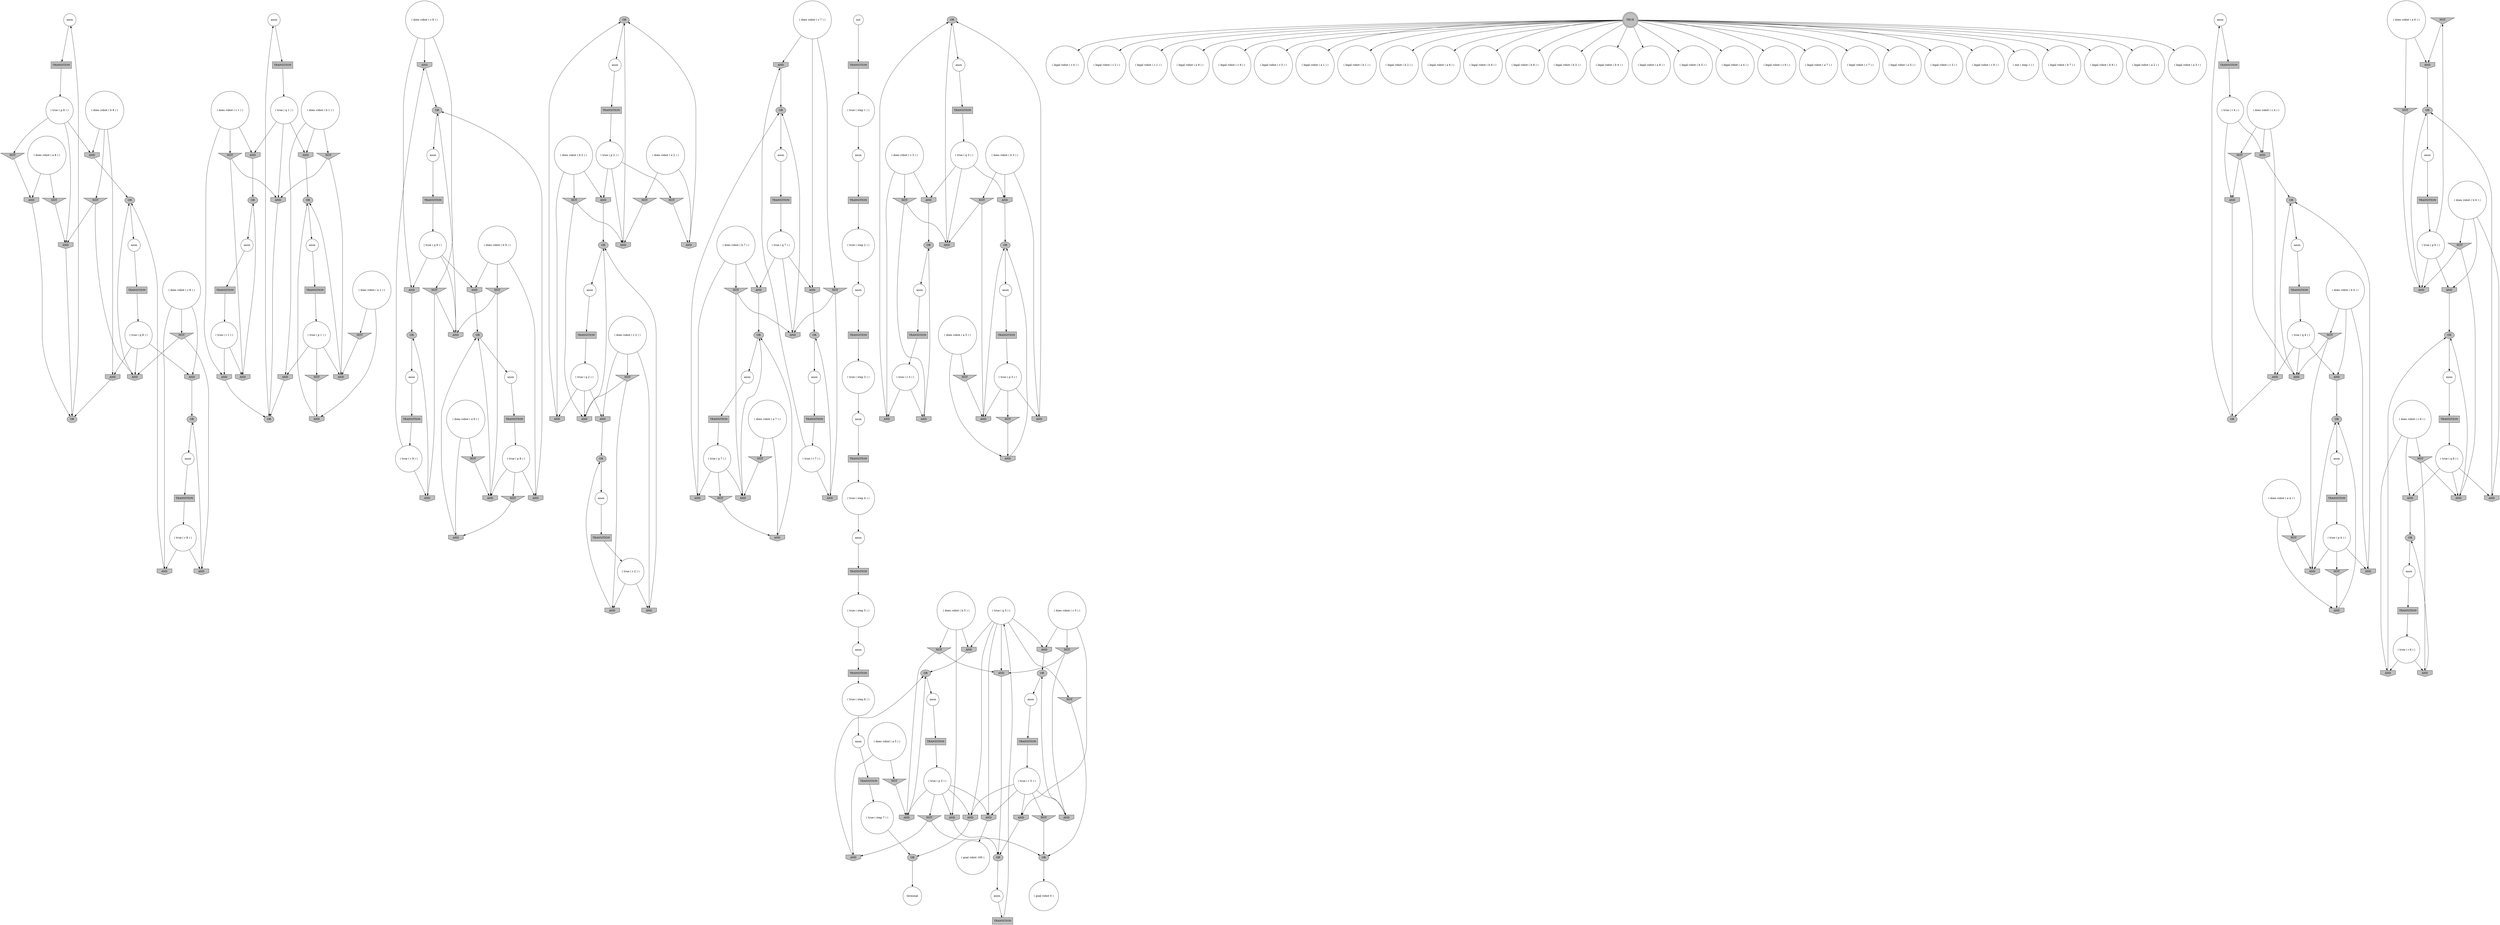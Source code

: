 digraph propNet
{
	"@7e6baf24"[shape=circle, style= filled, fillcolor=white, label="anon"]; "@7e6baf24"->"@51af7c57"; 
	"@6aa218a5"[shape=circle, style= filled, fillcolor=white, label="anon"]; "@6aa218a5"->"@51e4bece"; 
	"@201a503f"[shape=invhouse, style= filled, fillcolor=grey, label="AND"]; "@201a503f"->"@1a170b6d"; 
	"@6e2c5444"[shape=ellipse, style= filled, fillcolor=grey, label="OR"]; "@6e2c5444"->"@205074de"; 
	"@205074de"[shape=circle, style= filled, fillcolor=white, label="anon"]; "@205074de"->"@6588c838"; 
	"@63220fd1"[shape=circle, style= filled, fillcolor=white, label="( does robot ( c 7 ) )"]; "@63220fd1"->"@244e5056"; "@63220fd1"->"@410c6406"; "@63220fd1"->"@513c952f"; 
	"@cb78915"[shape=box, style= filled, fillcolor=grey, label="TRANSITION"]; "@cb78915"->"@4c4936f3"; 
	"@2c164804"[shape=circle, style= filled, fillcolor=white, label="( true ( r 2 ) )"]; "@2c164804"->"@36d83365"; "@2c164804"->"@4965d0e0"; 
	"@6f603bdc"[shape=circle, style= filled, fillcolor=white, label="( goal robot 0 )"]; 
	"@a0405f6"[shape=invhouse, style= filled, fillcolor=grey, label="AND"]; "@a0405f6"->"@5330cb4b"; 
	"@4a52fecf"[shape=ellipse, style= filled, fillcolor=grey, label="OR"]; "@4a52fecf"->"@ed6ee28"; 
	"@5cef0cdb"[shape=circle, style= filled, fillcolor=white, label="( true ( q 3 ) )"]; "@5cef0cdb"->"@6e7d3050"; "@5cef0cdb"->"@26556949"; "@5cef0cdb"->"@4e2d8ecc"; 
	"@14b03ea"[shape=circle, style= filled, fillcolor=white, label="( legal robot ( c 4 ) )"]; 
	"@7481933a"[shape=circle, style= filled, fillcolor=white, label="( true ( p 1 ) )"]; "@7481933a"->"@4fa3551c"; "@7481933a"->"@6bb5eba4"; "@7481933a"->"@455e0638"; 
	"@67635aad"[shape=circle, style= filled, fillcolor=white, label="( legal robot ( c 2 ) )"]; 
	"@2377ab84"[shape=circle, style= filled, fillcolor=white, label="anon"]; "@2377ab84"->"@620645fd"; 
	"@3c9ce70"[shape=circle, style= filled, fillcolor=white, label="( does robot ( a 1 ) )"]; "@3c9ce70"->"@36101d01"; "@3c9ce70"->"@6c28ca1c"; 
	"@4ea7ae01"[shape=circle, style= filled, fillcolor=white, label="anon"]; "@4ea7ae01"->"@10ddcd98"; 
	"@263945e2"[shape=invtriangle, style= filled, fillcolor=grey, label="NOT"]; "@263945e2"->"@32efe27b"; 
	"@1d2b9f14"[shape=invtriangle, style= filled, fillcolor=grey, label="NOT"]; "@1d2b9f14"->"@61ffbcb"; "@1d2b9f14"->"@1ad8e902"; 
	"@4c4936f3"[shape=circle, style= filled, fillcolor=white, label="( true ( step 6 ) )"]; "@4c4936f3"->"@6db248c"; 
	"@64b041b0"[shape=circle, style= filled, fillcolor=white, label="anon"]; "@64b041b0"->"@4856d149"; 
	"@41aef798"[shape=box, style= filled, fillcolor=grey, label="TRANSITION"]; "@41aef798"->"@10bcc8f4"; 
	"@4178feba"[shape=invhouse, style= filled, fillcolor=grey, label="AND"]; "@4178feba"->"@6e2c5444"; 
	"@7f32e910"[shape=circle, style= filled, fillcolor=white, label="( legal robot ( c 1 ) )"]; 
	"@2a44b7f7"[shape=circle, style= filled, fillcolor=white, label="anon"]; "@2a44b7f7"->"@3f65cebb"; 
	"@2106b56a"[shape=circle, style= filled, fillcolor=white, label="terminal"]; 
	"@5ad3c69c"[shape=invhouse, style= filled, fillcolor=grey, label="AND"]; "@5ad3c69c"->"@5330cb4b"; 
	"@4e62974e"[shape=invhouse, style= filled, fillcolor=grey, label="AND"]; "@4e62974e"->"@1a170b6d"; 
	"@541b55f2"[shape=ellipse, style= filled, fillcolor=grey, label="OR"]; "@541b55f2"->"@4ea7ae01"; 
	"@37d7a424"[shape=circle, style= filled, fillcolor=white, label="anon"]; "@37d7a424"->"@40ad8bb4"; 
	"@7c5438e1"[shape=circle, style= filled, fillcolor=white, label="( true ( step 5 ) )"]; "@7c5438e1"->"@77cb8e0f"; 
	"@1740d415"[shape=ellipse, style= filled, fillcolor=grey, label="OR"]; "@1740d415"->"@2123baa0"; 
	"@4fa3551c"[shape=invtriangle, style= filled, fillcolor=grey, label="NOT"]; "@4fa3551c"->"@6c28ca1c"; 
	"@34189cab"[shape=invhouse, style= filled, fillcolor=grey, label="AND"]; "@34189cab"->"@4fb7a553"; 
	"@7fb6a1c4"[shape=circle, style= filled, fillcolor=white, label="( goal robot 100 )"]; 
	"@456c1227"[shape=circle, style= filled, fillcolor=white, label="( does robot ( a 9 ) )"]; "@456c1227"->"@3a1be20c"; "@456c1227"->"@28a7bd7a"; 
	"@a9db0e2"[shape=circle, style= filled, fillcolor=white, label="( does robot ( c 2 ) )"]; "@a9db0e2"->"@76c7cadf"; "@a9db0e2"->"@470794d4"; "@a9db0e2"->"@4965d0e0"; 
	"@2beb717e"[shape=invtriangle, style= filled, fillcolor=grey, label="NOT"]; "@2beb717e"->"@8537d55"; "@2beb717e"->"@6e681db8"; 
	"@40ad8bb4"[shape=box, style= filled, fillcolor=grey, label="TRANSITION"]; "@40ad8bb4"->"@72cc5002"; 
	"@c77a748"[shape=circle, style= filled, fillcolor=white, label="( true ( step 3 ) )"]; "@c77a748"->"@40bbc1f6"; 
	"@420253af"[shape=invtriangle, style= filled, fillcolor=grey, label="NOT"]; "@420253af"->"@282bfa91"; 
	"@251c135c"[shape=circle, style= filled, fillcolor=white, label="anon"]; "@251c135c"->"@7f4c352e"; 
	"@228ab65"[shape=ellipse, style= filled, fillcolor=grey, label="OR"]; "@228ab65"->"@3c0c74fe"; 
	"@5323961b"[shape=invhouse, style= filled, fillcolor=grey, label="AND"]; "@5323961b"->"@aa1b4e7"; 
	"@60666a53"[shape=invhouse, style= filled, fillcolor=grey, label="AND"]; "@60666a53"->"@2dd5b883"; 
	"@57e2793d"[shape=circle, style= filled, fillcolor=white, label="( legal robot ( a 9 ) )"]; 
	"@53b258fa"[shape=invtriangle, style= filled, fillcolor=grey, label="NOT"]; "@53b258fa"->"@61efb003"; 
	"@589cecf"[shape=circle, style= filled, fillcolor=white, label="( legal robot ( c 9 ) )"]; 
	"@415b15ab"[shape=circle, style= filled, fillcolor=white, label="( legal robot ( c 5 ) )"]; 
	"@181f327e"[shape=invtriangle, style= filled, fillcolor=grey, label="NOT"]; "@181f327e"->"@282bfa91"; "@181f327e"->"@862fb35"; 
	"@2279ecf4"[shape=circle, style= filled, fillcolor=white, label="( true ( step 7 ) )"]; "@2279ecf4"->"@6cf84b0a"; 
	"@2586b11c"[shape=circle, style= filled, fillcolor=white, label="anon"]; "@2586b11c"->"@61ae717f"; 
	"@140e3010"[shape=invhouse, style= filled, fillcolor=grey, label="AND"]; "@140e3010"->"@55d4ee7e"; 
	"@54edd9de"[shape=box, style= filled, fillcolor=grey, label="TRANSITION"]; "@54edd9de"->"@42bc0eba"; 
	"@6434d75f"[shape=invtriangle, style= filled, fillcolor=grey, label="NOT"]; "@6434d75f"->"@57249e1a"; "@6434d75f"->"@4927d15e"; 
	"@40395aaf"[shape=circle, style= filled, fillcolor=white, label="( legal robot ( a 1 ) )"]; 
	"@1a170b6d"[shape=ellipse, style= filled, fillcolor=grey, label="OR"]; "@1a170b6d"->"@5eef2e7c"; 
	"@35a271f5"[shape=invtriangle, style= filled, fillcolor=grey, label="NOT"]; "@35a271f5"->"@19ed00d1"; 
	"@3ffef80a"[shape=invhouse, style= filled, fillcolor=grey, label="AND"]; "@3ffef80a"->"@55d4ee7e"; 
	"@7897aaa6"[shape=invhouse, style= filled, fillcolor=grey, label="AND"]; "@7897aaa6"->"@28d4ff95"; 
	"@4a93837b"[shape=invhouse, style= filled, fillcolor=grey, label="AND"]; "@4a93837b"->"@6290ebfe"; 
	"@44af17c7"[shape=invtriangle, style= filled, fillcolor=grey, label="NOT"]; "@44af17c7"->"@43422d0b"; "@44af17c7"->"@862fb35"; 
	"@455e0638"[shape=invhouse, style= filled, fillcolor=grey, label="AND"]; "@455e0638"->"@2e595420"; 
	"@5f8f127c"[shape=invhouse, style= filled, fillcolor=grey, label="AND"]; "@5f8f127c"->"@4a52fecf"; 
	"@7f0ab78a"[shape=circle, style= filled, fillcolor=white, label="( does robot ( c 6 ) )"]; "@7f0ab78a"->"@7a120cb3"; "@7f0ab78a"->"@1898062f"; "@7f0ab78a"->"@6d3d7254"; 
	"@76190efc"[shape=circle, style= filled, fillcolor=white, label="( legal robot ( b 1 ) )"]; 
	"@4349e631"[shape=invtriangle, style= filled, fillcolor=grey, label="NOT"]; "@4349e631"->"@28a7bd7a"; 
	"@57249e1a"[shape=invhouse, style= filled, fillcolor=grey, label="AND"]; "@57249e1a"->"@1a7b5617"; 
	"@74a638fc"[shape=ellipse, style= filled, fillcolor=grey, label="OR"]; "@74a638fc"->"@4ce76438"; 
	"@4eda1515"[shape=invhouse, style= filled, fillcolor=grey, label="AND"]; "@4eda1515"->"@6b64bff9"; 
	"@123e1d25"[shape=circle, style= filled, fillcolor=white, label="( does robot ( c 9 ) )"]; "@123e1d25"->"@201a503f"; "@123e1d25"->"@2beb717e"; "@123e1d25"->"@2140243b"; 
	"@5694fe42"[shape=invtriangle, style= filled, fillcolor=grey, label="NOT"]; "@5694fe42"->"@41b9da92"; 
	"@55d4ee7e"[shape=ellipse, style= filled, fillcolor=grey, label="OR"]; "@55d4ee7e"->"@e75be38"; 
	"@36101d01"[shape=invtriangle, style= filled, fillcolor=grey, label="NOT"]; "@36101d01"->"@6bb5eba4"; 
	"@5b25d568"[shape=box, style= filled, fillcolor=grey, label="TRANSITION"]; "@5b25d568"->"@5d1d20d3"; 
	"@62ee558f"[shape=invhouse, style= filled, fillcolor=grey, label="AND"]; "@62ee558f"->"@1740d415"; 
	"@6d3d7254"[shape=invhouse, style= filled, fillcolor=grey, label="AND"]; "@6d3d7254"->"@74a638fc"; 
	"@1c2d5534"[shape=circle, style= filled, fillcolor=white, label="( does robot ( c 4 ) )"]; "@1c2d5534"->"@6434d75f"; "@1c2d5534"->"@67032bc9"; "@1c2d5534"->"@37d6d61d"; 
	"@5e1645b9"[shape=circle, style= filled, fillcolor=white, label="( true ( p 4 ) )"]; "@5e1645b9"->"@502c06b2"; "@5e1645b9"->"@3eb8f71"; "@5e1645b9"->"@69ba045"; 
	"@3f9ab00e"[shape=circle, style= filled, fillcolor=white, label="( true ( p 5 ) )"]; "@3f9ab00e"->"@bc22eb"; "@3f9ab00e"->"@26a0c73f"; "@3f9ab00e"->"@282bfa91"; "@3f9ab00e"->"@1ee99d0f"; "@3f9ab00e"->"@563b100c"; 
	"@5b31fd9"[shape=invtriangle, style= filled, fillcolor=grey, label="NOT"]; "@5b31fd9"->"@61ffbcb"; "@5b31fd9"->"@32efe27b"; 
	"@5d1d20d3"[shape=circle, style= filled, fillcolor=white, label="( true ( q 6 ) )"]; "@5d1d20d3"->"@2180e7a4"; "@5d1d20d3"->"@4c767fb3"; "@5d1d20d3"->"@6d3d7254"; 
	"@6f96eed5"[shape=circle, style= filled, fillcolor=white, label="( legal robot ( b 2 ) )"]; 
	"@6da05bdb"[shape=invhouse, style= filled, fillcolor=grey, label="AND"]; "@6da05bdb"->"@6b64bff9"; 
	"@219a6087"[shape=circle, style= filled, fillcolor=white, label="( does robot ( b 2 ) )"]; "@219a6087"->"@56dc64a2"; "@219a6087"->"@1e37504d"; "@219a6087"->"@24c759f5"; 
	"@12260d8d"[shape=box, style= filled, fillcolor=grey, label="TRANSITION"]; "@12260d8d"->"@7c4e7958"; 
	"@7c959fa1"[shape=circle, style= filled, fillcolor=white, label="( does robot ( b 9 ) )"]; "@7c959fa1"->"@4e62974e"; "@7c959fa1"->"@140e3010"; "@7c959fa1"->"@432342ed"; 
	"@2653aed4"[shape=ellipse, style= filled, fillcolor=grey, label="OR"]; "@2653aed4"->"@3ffaf3f4"; 
	"@26556949"[shape=invhouse, style= filled, fillcolor=grey, label="AND"]; "@26556949"->"@4a52fecf"; 
	"@32b8f675"[shape=circle, style= filled, fillcolor=white, label="( legal robot ( a 6 ) )"]; 
	"@6883fde6"[shape=circle, style= filled, fillcolor=white, label="anon"]; "@6883fde6"->"@580c5da6"; 
	"@46013dd8"[shape=box, style= filled, fillcolor=grey, label="TRANSITION"]; "@46013dd8"->"@5e1645b9"; 
	"@6dfbe226"[shape=circle, style= filled, fillcolor=white, label="( legal robot ( b 6 ) )"]; 
	"@51e4bece"[shape=box, style= filled, fillcolor=grey, label="TRANSITION"]; "@51e4bece"->"@3aeebf17"; 
	"@4f9e3e24"[shape=circle, style= filled, fillcolor=white, label="( true ( r 1 ) )"]; "@4f9e3e24"->"@4eda1515"; "@4f9e3e24"->"@115872f5"; 
	"@6cb6a34"[shape=circle, style= filled, fillcolor=white, label="( does robot ( b 4 ) )"]; "@6cb6a34"->"@48423606"; "@6cb6a34"->"@14a97f68"; "@6cb6a34"->"@69ba045"; 
	"@4965d0e0"[shape=invhouse, style= filled, fillcolor=grey, label="AND"]; "@4965d0e0"->"@30b16f5f"; 
	"@af4627"[shape=circle, style= filled, fillcolor=white, label="( legal robot ( b 8 ) )"]; 
	"@66f4652"[shape=invhouse, style= filled, fillcolor=grey, label="AND"]; "@66f4652"->"@6fa8bd74"; 
	"@59d794d"[shape=ellipse, style= filled, fillcolor=grey, label="OR"]; "@59d794d"->"@2586b11c"; 
	"@66863941"[shape=doublecircle, style= filled, fillcolor=grey, label="TRUE"]; "@66863941"->"@32b8f675"; "@66863941"->"@43eeba19"; "@66863941"->"@6dfbe226"; "@66863941"->"@57e2793d"; "@66863941"->"@589cecf"; "@66863941"->"@415b15ab"; "@66863941"->"@af4627"; "@66863941"->"@6726fef6"; "@66863941"->"@40395aaf"; "@66863941"->"@7570b819"; "@66863941"->"@14b03ea"; "@66863941"->"@7326aaca"; "@66863941"->"@159811ce"; "@66863941"->"@42ebaf12"; "@66863941"->"@67635aad"; "@66863941"->"@76190efc"; "@66863941"->"@785606f3"; "@66863941"->"@63edf84f"; "@66863941"->"@d3c9557"; "@66863941"->"@2bd648e2"; "@66863941"->"@1a687ae0"; "@66863941"->"@33bc6533"; "@66863941"->"@7f32e910"; "@66863941"->"@312cfd62"; "@66863941"->"@1e1a1b2f"; "@66863941"->"@6f96eed5"; "@66863941"->"@470898b"; "@66863941"->"@5585c0de"; 
	"@76c7cadf"[shape=invtriangle, style= filled, fillcolor=grey, label="NOT"]; "@76c7cadf"->"@57c501f7"; "@76c7cadf"->"@36d83365"; 
	"@3a1be20c"[shape=invtriangle, style= filled, fillcolor=grey, label="NOT"]; "@3a1be20c"->"@3ffef80a"; 
	"@1e37504d"[shape=invtriangle, style= filled, fillcolor=grey, label="NOT"]; "@1e37504d"->"@57c501f7"; "@1e37504d"->"@4178feba"; 
	"@4dc67b54"[shape=circle, style= filled, fillcolor=white, label="( true ( r 3 ) )"]; "@4dc67b54"->"@5f8f127c"; "@4dc67b54"->"@7a856d3b"; 
	"@8537d55"[shape=invhouse, style= filled, fillcolor=grey, label="AND"]; "@8537d55"->"@1a170b6d"; 
	"@69ba045"[shape=invhouse, style= filled, fillcolor=grey, label="AND"]; "@69ba045"->"@1a7b5617"; 
	"@304caadb"[shape=invtriangle, style= filled, fillcolor=grey, label="NOT"]; "@304caadb"->"@5ad3c69c"; 
	"@17510d96"[shape=circle, style= filled, fillcolor=white, label="anon"]; "@17510d96"->"@16e7eec9"; 
	"@aaf063"[shape=box, style= filled, fillcolor=grey, label="TRANSITION"]; "@aaf063"->"@757753a8"; 
	"@24c759f5"[shape=invhouse, style= filled, fillcolor=grey, label="AND"]; "@24c759f5"->"@6e2c5444"; 
	"@5106def2"[shape=circle, style= filled, fillcolor=white, label="anon"]; "@5106def2"->"@54edd9de"; 
	"@72cc5002"[shape=circle, style= filled, fillcolor=white, label="( true ( q 5 ) )"]; "@72cc5002"->"@26a0c73f"; "@72cc5002"->"@682573a8"; "@72cc5002"->"@3f705316"; "@72cc5002"->"@34189cab"; "@72cc5002"->"@862fb35"; "@72cc5002"->"@563b100c"; 
	"@2d9b4fac"[shape=circle, style= filled, fillcolor=white, label="( true ( r 5 ) )"]; "@2d9b4fac"->"@26a0c73f"; "@2d9b4fac"->"@43422d0b"; "@2d9b4fac"->"@7897aaa6"; "@2d9b4fac"->"@12b27c38"; "@2d9b4fac"->"@563b100c"; 
	"@d3c9557"[shape=circle, style= filled, fillcolor=white, label="( legal robot ( a 5 ) )"]; 
	"@50078e"[shape=circle, style= filled, fillcolor=white, label="anon"]; "@50078e"->"@43ad4a"; 
	"@48423606"[shape=invhouse, style= filled, fillcolor=grey, label="AND"]; "@48423606"->"@228ab65"; 
	"@7c4e7958"[shape=circle, style= filled, fillcolor=white, label="( true ( p 9 ) )"]; "@7c4e7958"->"@4e62974e"; "@7c4e7958"->"@3ffef80a"; "@7c4e7958"->"@4349e631"; 
	"@5eb9fde"[shape=circle, style= filled, fillcolor=white, label="( does robot ( a 7 ) )"]; "@5eb9fde"->"@6e247d4a"; "@5eb9fde"->"@304caadb"; 
	"@4e2d8ecc"[shape=invhouse, style= filled, fillcolor=grey, label="AND"]; "@4e2d8ecc"->"@6290ebfe"; 
	"@33bc6533"[shape=circle, style= filled, fillcolor=white, label="( init ( step 1 ) )"]; 
	"@4c767fb3"[shape=invhouse, style= filled, fillcolor=grey, label="AND"]; "@4c767fb3"->"@1535d18b"; 
	"@6c28ca1c"[shape=invhouse, style= filled, fillcolor=grey, label="AND"]; "@6c28ca1c"->"@541b55f2"; 
	"@19176e5f"[shape=invhouse, style= filled, fillcolor=grey, label="AND"]; "@19176e5f"->"@541b55f2"; 
	"@e75be38"[shape=circle, style= filled, fillcolor=white, label="anon"]; "@e75be38"->"@12260d8d"; 
	"@25de152f"[shape=circle, style= filled, fillcolor=white, label="anon"]; "@25de152f"->"@5b25d568"; 
	"@6588c838"[shape=box, style= filled, fillcolor=grey, label="TRANSITION"]; "@6588c838"->"@6e9b86ea"; 
	"@28caea19"[shape=ellipse, style= filled, fillcolor=grey, label="OR"]; "@28caea19"->"@21cf243b"; 
	"@43ad4a"[shape=box, style= filled, fillcolor=grey, label="TRANSITION"]; "@43ad4a"->"@16d0a6a3"; 
	"@28a7bd7a"[shape=invhouse, style= filled, fillcolor=grey, label="AND"]; "@28a7bd7a"->"@55d4ee7e"; 
	"@1535d18b"[shape=ellipse, style= filled, fillcolor=grey, label="OR"]; "@1535d18b"->"@50078e"; 
	"@5eef2e7c"[shape=circle, style= filled, fillcolor=white, label="anon"]; "@5eef2e7c"->"@3bc634b9"; 
	"@862fb35"[shape=invhouse, style= filled, fillcolor=grey, label="AND"]; "@862fb35"->"@28d4ff95"; 
	"@535c458c"[shape=invtriangle, style= filled, fillcolor=grey, label="NOT"]; "@535c458c"->"@4eda1515"; "@535c458c"->"@2a7d2796"; 
	"@4f13f501"[shape=invhouse, style= filled, fillcolor=grey, label="AND"]; "@4f13f501"->"@1740d415"; 
	"@26c42804"[shape=circle, style= filled, fillcolor=white, label="( does robot ( b 5 ) )"]; "@26c42804"->"@bc22eb"; "@26c42804"->"@181f327e"; "@26c42804"->"@34189cab"; 
	"@61ffbcb"[shape=invhouse, style= filled, fillcolor=grey, label="AND"]; "@61ffbcb"->"@1740d415"; 
	"@3bc634b9"[shape=box, style= filled, fillcolor=grey, label="TRANSITION"]; "@3bc634b9"->"@7a0aae8a"; 
	"@16e7eec9"[shape=box, style= filled, fillcolor=grey, label="TRANSITION"]; "@16e7eec9"->"@12fcdf5"; 
	"@513c952f"[shape=invtriangle, style= filled, fillcolor=grey, label="NOT"]; "@513c952f"->"@2fa847df"; "@513c952f"->"@60666a53"; 
	"@115872f5"[shape=invhouse, style= filled, fillcolor=grey, label="AND"]; "@115872f5"->"@2e595420"; 
	"@32efe27b"[shape=invhouse, style= filled, fillcolor=grey, label="AND"]; "@32efe27b"->"@aa1b4e7"; 
	"@675926d1"[shape=invhouse, style= filled, fillcolor=grey, label="AND"]; "@675926d1"->"@aa1b4e7"; 
	"@41b9da92"[shape=invhouse, style= filled, fillcolor=grey, label="AND"]; "@41b9da92"->"@6290ebfe"; 
	"@63cea096"[shape=circle, style= filled, fillcolor=white, label="( true ( r 7 ) )"]; "@63cea096"->"@60666a53"; "@63cea096"->"@244e5056"; 
	"@56dc64a2"[shape=invhouse, style= filled, fillcolor=grey, label="AND"]; "@56dc64a2"->"@30b16f5f"; 
	"@51d2bb9f"[shape=invtriangle, style= filled, fillcolor=grey, label="NOT"]; "@51d2bb9f"->"@621bedb0"; 
	"@3f705316"[shape=invtriangle, style= filled, fillcolor=grey, label="NOT"]; "@3f705316"->"@4e3e97cd"; 
	"@42ebaf12"[shape=circle, style= filled, fillcolor=white, label="( legal robot ( c 6 ) )"]; 
	"@3f65cebb"[shape=box, style= filled, fillcolor=grey, label="TRANSITION"]; "@3f65cebb"->"@63cea096"; 
	"@39bde3d2"[shape=circle, style= filled, fillcolor=white, label="( does robot ( c 3 ) )"]; "@39bde3d2"->"@6e7d3050"; "@39bde3d2"->"@61b80d9b"; "@39bde3d2"->"@5f8f127c"; 
	"@4fc0cb76"[shape=circle, style= filled, fillcolor=white, label="( does robot ( b 3 ) )"]; "@4fc0cb76"->"@7a6dd8e1"; "@4fc0cb76"->"@5efe087b"; "@4fc0cb76"->"@4e2d8ecc"; 
	"@6088b858"[shape=invhouse, style= filled, fillcolor=grey, label="AND"]; "@6088b858"->"@38002f54"; 
	"@5f159e0c"[shape=invhouse, style= filled, fillcolor=grey, label="AND"]; "@5f159e0c"->"@4fb7a553"; 
	"@580c5da6"[shape=box, style= filled, fillcolor=grey, label="TRANSITION"]; "@580c5da6"->"@7c5438e1"; 
	"@10ddcd98"[shape=box, style= filled, fillcolor=grey, label="TRANSITION"]; "@10ddcd98"->"@7481933a"; 
	"@2f368c5d"[shape=circle, style= filled, fillcolor=white, label="( does robot ( a 8 ) )"]; "@2f368c5d"->"@263945e2"; "@2f368c5d"->"@675926d1"; 
	"@659adc2c"[shape=invtriangle, style= filled, fillcolor=grey, label="NOT"]; "@659adc2c"->"@2180e7a4"; "@659adc2c"->"@19ed00d1"; 
	"@568bf3ec"[shape=box, style= filled, fillcolor=grey, label="TRANSITION"]; "@568bf3ec"->"@4dc67b54"; 
	"@1a7b5617"[shape=ellipse, style= filled, fillcolor=grey, label="OR"]; "@1a7b5617"->"@17510d96"; 
	"@6437a04c"[shape=box, style= filled, fillcolor=grey, label="TRANSITION"]; "@6437a04c"->"@16a99013"; 
	"@36d83365"[shape=invhouse, style= filled, fillcolor=grey, label="AND"]; "@36d83365"->"@59d794d"; 
	"@67032bc9"[shape=invhouse, style= filled, fillcolor=grey, label="AND"]; "@67032bc9"->"@66a33414"; 
	"@14235085"[shape=circle, style= filled, fillcolor=white, label="anon"]; "@14235085"->"@7711089b"; 
	"@64e4776b"[shape=circle, style= filled, fillcolor=white, label="( does robot ( c 1 ) )"]; "@64e4776b"->"@535c458c"; "@64e4776b"->"@6da05bdb"; "@64e4776b"->"@115872f5"; 
	"@604ee1f1"[shape=invtriangle, style= filled, fillcolor=grey, label="NOT"]; "@604ee1f1"->"@5ad3c69c"; "@604ee1f1"->"@2fa847df"; 
	"@7a6dd8e1"[shape=invtriangle, style= filled, fillcolor=grey, label="NOT"]; "@7a6dd8e1"->"@26556949"; "@7a6dd8e1"->"@41b9da92"; 
	"@26a0c73f"[shape=invhouse, style= filled, fillcolor=grey, label="AND"]; "@26a0c73f"->"@7fb6a1c4"; 
	"@3f70119f"[shape=circle, style= filled, fillcolor=white, label="( does robot ( a 3 ) )"]; "@3f70119f"->"@5694fe42"; "@3f70119f"->"@4a93837b"; 
	"@43422d0b"[shape=invhouse, style= filled, fillcolor=grey, label="AND"]; "@43422d0b"->"@66e9b6a"; 
	"@147ae747"[shape=circle, style= filled, fillcolor=white, label="( true ( q 7 ) )"]; "@147ae747"->"@2fa847df"; "@147ae747"->"@410c6406"; "@147ae747"->"@a0405f6"; 
	"@273f212a"[shape=invtriangle, style= filled, fillcolor=grey, label="NOT"]; "@273f212a"->"@4178feba"; 
	"@5be04861"[shape=circle, style= filled, fillcolor=white, label="( does robot ( b 1 ) )"]; "@5be04861"->"@455e0638"; "@5be04861"->"@19176e5f"; "@5be04861"->"@61b00766"; 
	"@2e595420"[shape=ellipse, style= filled, fillcolor=grey, label="OR"]; "@2e595420"->"@6aa218a5"; 
	"@519549e"[shape=circle, style= filled, fillcolor=white, label="( does robot ( a 5 ) )"]; "@519549e"->"@5f159e0c"; "@519549e"->"@420253af"; 
	"@42bc0eba"[shape=circle, style= filled, fillcolor=white, label="( true ( q 2 ) )"]; "@42bc0eba"->"@470794d4"; "@42bc0eba"->"@57c501f7"; "@42bc0eba"->"@24c759f5"; 
	"@5fe940a6"[shape=invtriangle, style= filled, fillcolor=grey, label="NOT"]; "@5fe940a6"->"@4a93837b"; 
	"@22fe135d"[shape=circle, style= filled, fillcolor=white, label="( true ( p 8 ) )"]; "@22fe135d"->"@4f13f501"; "@22fe135d"->"@51b1ab1d"; "@22fe135d"->"@32efe27b"; 
	"@13d86a73"[shape=circle, style= filled, fillcolor=white, label="init"]; "@13d86a73"->"@6534ae32"; 
	"@4856d149"[shape=box, style= filled, fillcolor=grey, label="TRANSITION"]; "@4856d149"->"@552297d7"; 
	"@7a0aae8a"[shape=circle, style= filled, fillcolor=white, label="( true ( q 9 ) )"]; "@7a0aae8a"->"@8537d55"; "@7a0aae8a"->"@140e3010"; "@7a0aae8a"->"@2140243b"; 
	"@3be7a755"[shape=circle, style= filled, fillcolor=white, label="( does robot ( b 6 ) )"]; "@3be7a755"->"@659adc2c"; "@3be7a755"->"@3190dc79"; "@3be7a755"->"@4c767fb3"; 
	"@21cf243b"[shape=circle, style= filled, fillcolor=white, label="anon"]; "@21cf243b"->"@568bf3ec"; 
	"@7570b819"[shape=circle, style= filled, fillcolor=white, label="( legal robot ( a 8 ) )"]; 
	"@470794d4"[shape=invhouse, style= filled, fillcolor=grey, label="AND"]; "@470794d4"->"@59d794d"; 
	"@159811ce"[shape=circle, style= filled, fillcolor=white, label="( legal robot ( a 4 ) )"]; 
	"@57f2e95f"[shape=box, style= filled, fillcolor=grey, label="TRANSITION"]; "@57f2e95f"->"@3cd713fe"; 
	"@621bedb0"[shape=invhouse, style= filled, fillcolor=grey, label="AND"]; "@621bedb0"->"@6e2c5444"; 
	"@6290ebfe"[shape=ellipse, style= filled, fillcolor=grey, label="OR"]; "@6290ebfe"->"@1875a340"; 
	"@61b80d9b"[shape=invtriangle, style= filled, fillcolor=grey, label="NOT"]; "@61b80d9b"->"@26556949"; "@61b80d9b"->"@7a856d3b"; 
	"@2fa847df"[shape=invhouse, style= filled, fillcolor=grey, label="AND"]; "@2fa847df"->"@38002f54"; 
	"@6063f5af"[shape=circle, style= filled, fillcolor=white, label="anon"]; "@6063f5af"->"@9dd1752"; 
	"@63edf84f"[shape=circle, style= filled, fillcolor=white, label="( legal robot ( c 7 ) )"]; 
	"@51b1ab1d"[shape=invtriangle, style= filled, fillcolor=grey, label="NOT"]; "@51b1ab1d"->"@675926d1"; 
	"@552297d7"[shape=circle, style= filled, fillcolor=white, label="( true ( r 4 ) )"]; "@552297d7"->"@4927d15e"; "@552297d7"->"@37d6d61d"; 
	"@4e3e97cd"[shape=ellipse, style= filled, fillcolor=grey, label="OR"]; "@4e3e97cd"->"@6f603bdc"; 
	"@33e136a8"[shape=invtriangle, style= filled, fillcolor=grey, label="NOT"]; "@33e136a8"->"@3eb8f71"; 
	"@3cd713fe"[shape=circle, style= filled, fillcolor=white, label="( true ( step 4 ) )"]; "@3cd713fe"->"@6883fde6"; 
	"@1e1a1b2f"[shape=circle, style= filled, fillcolor=white, label="( legal robot ( b 9 ) )"]; 
	"@4ce76438"[shape=circle, style= filled, fillcolor=white, label="anon"]; "@4ce76438"->"@4b7aa961"; 
	"@61efb003"[shape=invhouse, style= filled, fillcolor=grey, label="AND"]; "@61efb003"->"@1535d18b"; 
	"@40bbc1f6"[shape=circle, style= filled, fillcolor=white, label="anon"]; "@40bbc1f6"->"@57f2e95f"; 
	"@5585c0de"[shape=circle, style= filled, fillcolor=white, label="( legal robot ( a 3 ) )"]; 
	"@410c6406"[shape=invhouse, style= filled, fillcolor=grey, label="AND"]; "@410c6406"->"@2dd5b883"; 
	"@e07023f"[shape=invtriangle, style= filled, fillcolor=grey, label="NOT"]; "@e07023f"->"@6e247d4a"; 
	"@3ffaf3f4"[shape=circle, style= filled, fillcolor=white, label="anon"]; "@3ffaf3f4"->"@aaf063"; 
	"@38002f54"[shape=ellipse, style= filled, fillcolor=grey, label="OR"]; "@38002f54"->"@14235085"; 
	"@6e247d4a"[shape=invhouse, style= filled, fillcolor=grey, label="AND"]; "@6e247d4a"->"@5330cb4b"; 
	"@4927d15e"[shape=invhouse, style= filled, fillcolor=grey, label="AND"]; "@4927d15e"->"@66a33414"; 
	"@620645fd"[shape=box, style= filled, fillcolor=grey, label="TRANSITION"]; "@620645fd"->"@4f9e3e24"; 
	"@51af7c57"[shape=box, style= filled, fillcolor=grey, label="TRANSITION"]; "@51af7c57"->"@22fe135d"; 
	"@432342ed"[shape=invtriangle, style= filled, fillcolor=grey, label="NOT"]; "@432342ed"->"@3ffef80a"; "@432342ed"->"@8537d55"; 
	"@6726fef6"[shape=circle, style= filled, fillcolor=white, label="( legal robot ( b 4 ) )"]; 
	"@3aeebf17"[shape=circle, style= filled, fillcolor=white, label="( true ( q 1 ) )"]; "@3aeebf17"->"@2a7d2796"; "@3aeebf17"->"@6da05bdb"; "@3aeebf17"->"@19176e5f"; 
	"@7326aaca"[shape=circle, style= filled, fillcolor=white, label="( legal robot ( b 5 ) )"]; 
	"@12fcdf5"[shape=circle, style= filled, fillcolor=white, label="( true ( q 4 ) )"]; "@12fcdf5"->"@57249e1a"; "@12fcdf5"->"@48423606"; "@12fcdf5"->"@67032bc9"; 
	"@6db248c"[shape=circle, style= filled, fillcolor=white, label="anon"]; "@6db248c"->"@7e3b3757"; 
	"@5330cb4b"[shape=ellipse, style= filled, fillcolor=grey, label="OR"]; "@5330cb4b"->"@2872d398"; 
	"@19ed00d1"[shape=invhouse, style= filled, fillcolor=grey, label="AND"]; "@19ed00d1"->"@1535d18b"; 
	"@563b100c"[shape=invhouse, style= filled, fillcolor=grey, label="AND"]; "@563b100c"->"@6cf84b0a"; 
	"@7b8353cf"[shape=box, style= filled, fillcolor=grey, label="TRANSITION"]; "@7b8353cf"->"@3f9ab00e"; 
	"@785606f3"[shape=circle, style= filled, fillcolor=white, label="( legal robot ( a 7 ) )"]; 
	"@6cf84b0a"[shape=ellipse, style= filled, fillcolor=grey, label="OR"]; "@6cf84b0a"->"@2106b56a"; 
	"@52aa77d9"[shape=circle, style= filled, fillcolor=white, label="( does robot ( a 6 ) )"]; "@52aa77d9"->"@35a271f5"; "@52aa77d9"->"@61efb003"; 
	"@6af37a62"[shape=box, style= filled, fillcolor=grey, label="TRANSITION"]; "@6af37a62"->"@5945a5a"; 
	"@502c06b2"[shape=invtriangle, style= filled, fillcolor=grey, label="NOT"]; "@502c06b2"->"@7a6bb93c"; 
	"@34e77781"[shape=box, style= filled, fillcolor=grey, label="TRANSITION"]; "@34e77781"->"@7371b4ca"; 
	"@2140243b"[shape=invhouse, style= filled, fillcolor=grey, label="AND"]; "@2140243b"->"@2653aed4"; 
	"@7a856d3b"[shape=invhouse, style= filled, fillcolor=grey, label="AND"]; "@7a856d3b"->"@28caea19"; 
	"@6534ae32"[shape=box, style= filled, fillcolor=grey, label="TRANSITION"]; "@6534ae32"->"@7058d7c2"; 
	"@5945a5a"[shape=circle, style= filled, fillcolor=white, label="( true ( p 7 ) )"]; "@5945a5a"->"@e07023f"; "@5945a5a"->"@5ad3c69c"; "@5945a5a"->"@6088b858"; 
	"@2123baa0"[shape=circle, style= filled, fillcolor=white, label="anon"]; "@2123baa0"->"@34e77781"; 
	"@66a33414"[shape=ellipse, style= filled, fillcolor=grey, label="OR"]; "@66a33414"->"@64b041b0"; 
	"@77cb8e0f"[shape=circle, style= filled, fillcolor=white, label="anon"]; "@77cb8e0f"->"@cb78915"; 
	"@61ae717f"[shape=box, style= filled, fillcolor=grey, label="TRANSITION"]; "@61ae717f"->"@2c164804"; 
	"@796528a2"[shape=circle, style= filled, fillcolor=white, label="( does robot ( b 7 ) )"]; "@796528a2"->"@6088b858"; "@796528a2"->"@604ee1f1"; "@796528a2"->"@a0405f6"; 
	"@3190dc79"[shape=invhouse, style= filled, fillcolor=grey, label="AND"]; "@3190dc79"->"@7f205d8d"; 
	"@7ffd10fa"[shape=box, style= filled, fillcolor=grey, label="TRANSITION"]; "@7ffd10fa"->"@2d9b4fac"; 
	"@6bb5eba4"[shape=invhouse, style= filled, fillcolor=grey, label="AND"]; "@6bb5eba4"->"@541b55f2"; 
	"@3eb8f71"[shape=invhouse, style= filled, fillcolor=grey, label="AND"]; "@3eb8f71"->"@228ab65"; 
	"@13b4cd65"[shape=circle, style= filled, fillcolor=white, label="( true ( step 2 ) )"]; "@13b4cd65"->"@6063f5af"; 
	"@aa1b4e7"[shape=ellipse, style= filled, fillcolor=grey, label="OR"]; "@aa1b4e7"->"@7e6baf24"; 
	"@1875a340"[shape=circle, style= filled, fillcolor=white, label="anon"]; "@1875a340"->"@41aef798"; 
	"@7e3b3757"[shape=box, style= filled, fillcolor=grey, label="TRANSITION"]; "@7e3b3757"->"@2279ecf4"; 
	"@2180e7a4"[shape=invhouse, style= filled, fillcolor=grey, label="AND"]; "@2180e7a4"->"@7f205d8d"; 
	"@7a6bb93c"[shape=invhouse, style= filled, fillcolor=grey, label="AND"]; "@7a6bb93c"->"@228ab65"; 
	"@10bcc8f4"[shape=circle, style= filled, fillcolor=white, label="( true ( p 3 ) )"]; "@10bcc8f4"->"@5efe087b"; "@10bcc8f4"->"@5fe940a6"; "@10bcc8f4"->"@41b9da92"; 
	"@ed6ee28"[shape=circle, style= filled, fillcolor=white, label="anon"]; "@ed6ee28"->"@39d7af3"; 
	"@6fa8bd74"[shape=ellipse, style= filled, fillcolor=grey, label="OR"]; "@6fa8bd74"->"@2f2e43f1"; 
	"@5efe087b"[shape=invhouse, style= filled, fillcolor=grey, label="AND"]; "@5efe087b"->"@4a52fecf"; 
	"@14a97f68"[shape=invtriangle, style= filled, fillcolor=grey, label="NOT"]; "@14a97f68"->"@57249e1a"; "@14a97f68"->"@3eb8f71"; 
	"@479d4f72"[shape=circle, style= filled, fillcolor=white, label="anon"]; "@479d4f72"->"@7ffd10fa"; 
	"@4b25ee49"[shape=circle, style= filled, fillcolor=white, label="( does robot ( a 2 ) )"]; "@4b25ee49"->"@273f212a"; "@4b25ee49"->"@621bedb0"; 
	"@7371b4ca"[shape=circle, style= filled, fillcolor=white, label="( true ( q 8 ) )"]; "@7371b4ca"->"@5323961b"; "@7371b4ca"->"@61ffbcb"; "@7371b4ca"->"@66f4652"; 
	"@1a687ae0"[shape=circle, style= filled, fillcolor=white, label="( legal robot ( c 8 ) )"]; 
	"@2bd648e2"[shape=circle, style= filled, fillcolor=white, label="( legal robot ( c 3 ) )"]; 
	"@57c501f7"[shape=invhouse, style= filled, fillcolor=grey, label="AND"]; "@57c501f7"->"@30b16f5f"; 
	"@24be0446"[shape=invhouse, style= filled, fillcolor=grey, label="AND"]; "@24be0446"->"@74a638fc"; 
	"@16a99013"[shape=circle, style= filled, fillcolor=white, label="( true ( r 8 ) )"]; "@16a99013"->"@1ad8e902"; "@16a99013"->"@62ee558f"; 
	"@39d7af3"[shape=box, style= filled, fillcolor=grey, label="TRANSITION"]; "@39d7af3"->"@5cef0cdb"; 
	"@9dd1752"[shape=box, style= filled, fillcolor=grey, label="TRANSITION"]; "@9dd1752"->"@c77a748"; 
	"@7f205d8d"[shape=ellipse, style= filled, fillcolor=grey, label="OR"]; "@7f205d8d"->"@25de152f"; 
	"@312cfd62"[shape=circle, style= filled, fillcolor=white, label="( legal robot ( b 7 ) )"]; 
	"@28d4ff95"[shape=ellipse, style= filled, fillcolor=grey, label="OR"]; "@28d4ff95"->"@37d7a424"; 
	"@7058d7c2"[shape=circle, style= filled, fillcolor=white, label="( true ( step 1 ) )"]; "@7058d7c2"->"@251c135c"; 
	"@470898b"[shape=circle, style= filled, fillcolor=white, label="( legal robot ( a 2 ) )"]; 
	"@244e5056"[shape=invhouse, style= filled, fillcolor=grey, label="AND"]; "@244e5056"->"@38002f54"; 
	"@757753a8"[shape=circle, style= filled, fillcolor=white, label="( true ( r 9 ) )"]; "@757753a8"->"@201a503f"; "@757753a8"->"@6e681db8"; 
	"@2dd5b883"[shape=ellipse, style= filled, fillcolor=grey, label="OR"]; "@2dd5b883"->"@2a44b7f7"; 
	"@1ee99d0f"[shape=invtriangle, style= filled, fillcolor=grey, label="NOT"]; "@1ee99d0f"->"@4e3e97cd"; "@1ee99d0f"->"@5f159e0c"; 
	"@2f2e43f1"[shape=circle, style= filled, fillcolor=white, label="anon"]; "@2f2e43f1"->"@6437a04c"; 
	"@66e9b6a"[shape=ellipse, style= filled, fillcolor=grey, label="OR"]; "@66e9b6a"->"@479d4f72"; 
	"@43eeba19"[shape=circle, style= filled, fillcolor=white, label="( legal robot ( b 3 ) )"]; 
	"@3b46ad8b"[shape=circle, style= filled, fillcolor=white, label="( does robot ( c 8 ) )"]; "@3b46ad8b"->"@1d2b9f14"; "@3b46ad8b"->"@62ee558f"; "@3b46ad8b"->"@66f4652"; 
	"@7a120cb3"[shape=invhouse, style= filled, fillcolor=grey, label="AND"]; "@7a120cb3"->"@7f205d8d"; 
	"@21c71508"[shape=circle, style= filled, fillcolor=white, label="anon"]; "@21c71508"->"@7b8353cf"; 
	"@2a7d2796"[shape=invhouse, style= filled, fillcolor=grey, label="AND"]; "@2a7d2796"->"@2e595420"; 
	"@4fb7a553"[shape=ellipse, style= filled, fillcolor=grey, label="OR"]; "@4fb7a553"->"@21c71508"; 
	"@6e7d3050"[shape=invhouse, style= filled, fillcolor=grey, label="AND"]; "@6e7d3050"->"@28caea19"; 
	"@1898062f"[shape=invtriangle, style= filled, fillcolor=grey, label="NOT"]; "@1898062f"->"@2180e7a4"; "@1898062f"->"@24be0446"; 
	"@37d6d61d"[shape=invhouse, style= filled, fillcolor=grey, label="AND"]; "@37d6d61d"->"@1a7b5617"; 
	"@bc22eb"[shape=invhouse, style= filled, fillcolor=grey, label="AND"]; "@bc22eb"->"@28d4ff95"; 
	"@682573a8"[shape=invhouse, style= filled, fillcolor=grey, label="AND"]; "@682573a8"->"@66e9b6a"; 
	"@7711089b"[shape=box, style= filled, fillcolor=grey, label="TRANSITION"]; "@7711089b"->"@147ae747"; 
	"@3c0c74fe"[shape=circle, style= filled, fillcolor=white, label="anon"]; "@3c0c74fe"->"@46013dd8"; 
	"@6b64bff9"[shape=ellipse, style= filled, fillcolor=grey, label="OR"]; "@6b64bff9"->"@2377ab84"; 
	"@7a1b0c08"[shape=circle, style= filled, fillcolor=white, label="( does robot ( b 8 ) )"]; "@7a1b0c08"->"@5b31fd9"; "@7a1b0c08"->"@4f13f501"; "@7a1b0c08"->"@5323961b"; 
	"@61b00766"[shape=invtriangle, style= filled, fillcolor=grey, label="NOT"]; "@61b00766"->"@2a7d2796"; "@61b00766"->"@6bb5eba4"; 
	"@4b7aa961"[shape=box, style= filled, fillcolor=grey, label="TRANSITION"]; "@4b7aa961"->"@370aa282"; 
	"@370aa282"[shape=circle, style= filled, fillcolor=white, label="( true ( r 6 ) )"]; "@370aa282"->"@7a120cb3"; "@370aa282"->"@24be0446"; 
	"@706c08b2"[shape=circle, style= filled, fillcolor=white, label="( does robot ( c 5 ) )"]; "@706c08b2"->"@682573a8"; "@706c08b2"->"@7897aaa6"; "@706c08b2"->"@44af17c7"; 
	"@282bfa91"[shape=invhouse, style= filled, fillcolor=grey, label="AND"]; "@282bfa91"->"@4fb7a553"; 
	"@6e9b86ea"[shape=circle, style= filled, fillcolor=white, label="( true ( p 2 ) )"]; "@6e9b86ea"->"@56dc64a2"; "@6e9b86ea"->"@51d2bb9f"; "@6e9b86ea"->"@4178feba"; 
	"@7f4c352e"[shape=box, style= filled, fillcolor=grey, label="TRANSITION"]; "@7f4c352e"->"@13b4cd65"; 
	"@30b16f5f"[shape=ellipse, style= filled, fillcolor=grey, label="OR"]; "@30b16f5f"->"@5106def2"; 
	"@6e681db8"[shape=invhouse, style= filled, fillcolor=grey, label="AND"]; "@6e681db8"->"@2653aed4"; 
	"@1ad8e902"[shape=invhouse, style= filled, fillcolor=grey, label="AND"]; "@1ad8e902"->"@6fa8bd74"; 
	"@12b27c38"[shape=invtriangle, style= filled, fillcolor=grey, label="NOT"]; "@12b27c38"->"@4e3e97cd"; 
	"@4d480773"[shape=circle, style= filled, fillcolor=white, label="( does robot ( a 4 ) )"]; "@4d480773"->"@7a6bb93c"; "@4d480773"->"@33e136a8"; 
	"@2872d398"[shape=circle, style= filled, fillcolor=white, label="anon"]; "@2872d398"->"@6af37a62"; 
	"@16d0a6a3"[shape=circle, style= filled, fillcolor=white, label="( true ( p 6 ) )"]; "@16d0a6a3"->"@3190dc79"; "@16d0a6a3"->"@53b258fa"; "@16d0a6a3"->"@19ed00d1"; 
}